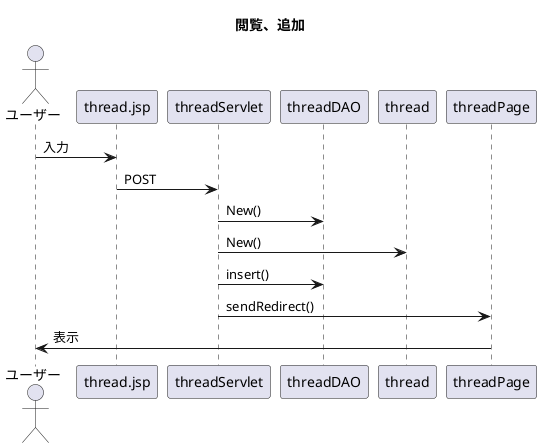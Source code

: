 @startuml
title 閲覧、追加

actor ユーザー

ユーザー -> thread.jsp : 入力
thread.jsp -> threadServlet : POST
threadServlet -> threadDAO : New()
threadServlet -> thread : New()
threadServlet -> threadDAO : insert()
threadServlet -> threadPage : sendRedirect()
threadPage -> ユーザー : 表示

@enduml